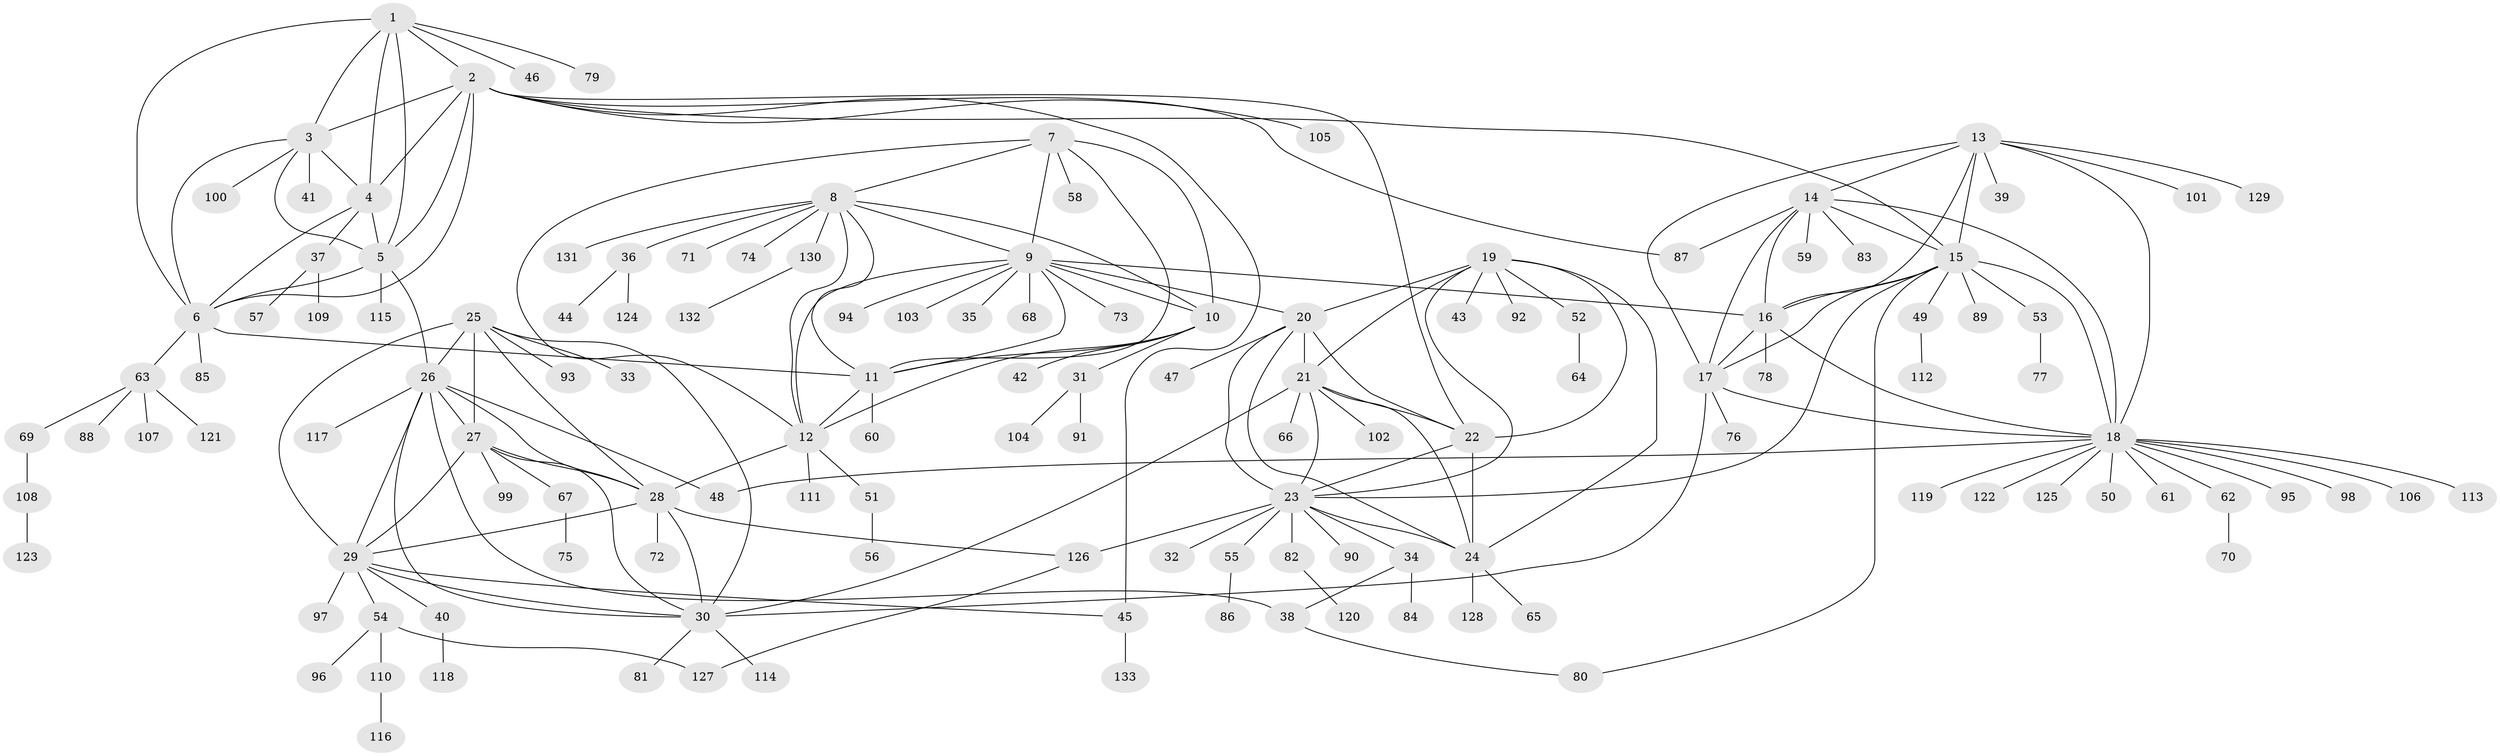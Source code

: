 // Generated by graph-tools (version 1.1) at 2025/26/03/09/25 03:26:43]
// undirected, 133 vertices, 195 edges
graph export_dot {
graph [start="1"]
  node [color=gray90,style=filled];
  1;
  2;
  3;
  4;
  5;
  6;
  7;
  8;
  9;
  10;
  11;
  12;
  13;
  14;
  15;
  16;
  17;
  18;
  19;
  20;
  21;
  22;
  23;
  24;
  25;
  26;
  27;
  28;
  29;
  30;
  31;
  32;
  33;
  34;
  35;
  36;
  37;
  38;
  39;
  40;
  41;
  42;
  43;
  44;
  45;
  46;
  47;
  48;
  49;
  50;
  51;
  52;
  53;
  54;
  55;
  56;
  57;
  58;
  59;
  60;
  61;
  62;
  63;
  64;
  65;
  66;
  67;
  68;
  69;
  70;
  71;
  72;
  73;
  74;
  75;
  76;
  77;
  78;
  79;
  80;
  81;
  82;
  83;
  84;
  85;
  86;
  87;
  88;
  89;
  90;
  91;
  92;
  93;
  94;
  95;
  96;
  97;
  98;
  99;
  100;
  101;
  102;
  103;
  104;
  105;
  106;
  107;
  108;
  109;
  110;
  111;
  112;
  113;
  114;
  115;
  116;
  117;
  118;
  119;
  120;
  121;
  122;
  123;
  124;
  125;
  126;
  127;
  128;
  129;
  130;
  131;
  132;
  133;
  1 -- 2;
  1 -- 3;
  1 -- 4;
  1 -- 5;
  1 -- 6;
  1 -- 46;
  1 -- 79;
  2 -- 3;
  2 -- 4;
  2 -- 5;
  2 -- 6;
  2 -- 15;
  2 -- 22;
  2 -- 45;
  2 -- 87;
  2 -- 105;
  3 -- 4;
  3 -- 5;
  3 -- 6;
  3 -- 41;
  3 -- 100;
  4 -- 5;
  4 -- 6;
  4 -- 37;
  5 -- 6;
  5 -- 26;
  5 -- 115;
  6 -- 11;
  6 -- 63;
  6 -- 85;
  7 -- 8;
  7 -- 9;
  7 -- 10;
  7 -- 11;
  7 -- 12;
  7 -- 58;
  8 -- 9;
  8 -- 10;
  8 -- 11;
  8 -- 12;
  8 -- 36;
  8 -- 71;
  8 -- 74;
  8 -- 130;
  8 -- 131;
  9 -- 10;
  9 -- 11;
  9 -- 12;
  9 -- 16;
  9 -- 20;
  9 -- 35;
  9 -- 68;
  9 -- 73;
  9 -- 94;
  9 -- 103;
  10 -- 11;
  10 -- 12;
  10 -- 31;
  10 -- 42;
  11 -- 12;
  11 -- 60;
  12 -- 28;
  12 -- 51;
  12 -- 111;
  13 -- 14;
  13 -- 15;
  13 -- 16;
  13 -- 17;
  13 -- 18;
  13 -- 39;
  13 -- 101;
  13 -- 129;
  14 -- 15;
  14 -- 16;
  14 -- 17;
  14 -- 18;
  14 -- 59;
  14 -- 83;
  14 -- 87;
  15 -- 16;
  15 -- 17;
  15 -- 18;
  15 -- 23;
  15 -- 49;
  15 -- 53;
  15 -- 80;
  15 -- 89;
  16 -- 17;
  16 -- 18;
  16 -- 78;
  17 -- 18;
  17 -- 30;
  17 -- 76;
  18 -- 48;
  18 -- 50;
  18 -- 61;
  18 -- 62;
  18 -- 95;
  18 -- 98;
  18 -- 106;
  18 -- 113;
  18 -- 119;
  18 -- 122;
  18 -- 125;
  19 -- 20;
  19 -- 21;
  19 -- 22;
  19 -- 23;
  19 -- 24;
  19 -- 43;
  19 -- 52;
  19 -- 92;
  20 -- 21;
  20 -- 22;
  20 -- 23;
  20 -- 24;
  20 -- 47;
  21 -- 22;
  21 -- 23;
  21 -- 24;
  21 -- 30;
  21 -- 66;
  21 -- 102;
  22 -- 23;
  22 -- 24;
  23 -- 24;
  23 -- 32;
  23 -- 34;
  23 -- 55;
  23 -- 82;
  23 -- 90;
  23 -- 126;
  24 -- 65;
  24 -- 128;
  25 -- 26;
  25 -- 27;
  25 -- 28;
  25 -- 29;
  25 -- 30;
  25 -- 33;
  25 -- 93;
  26 -- 27;
  26 -- 28;
  26 -- 29;
  26 -- 30;
  26 -- 38;
  26 -- 48;
  26 -- 117;
  27 -- 28;
  27 -- 29;
  27 -- 30;
  27 -- 67;
  27 -- 99;
  28 -- 29;
  28 -- 30;
  28 -- 72;
  28 -- 126;
  29 -- 30;
  29 -- 40;
  29 -- 45;
  29 -- 54;
  29 -- 97;
  30 -- 81;
  30 -- 114;
  31 -- 91;
  31 -- 104;
  34 -- 38;
  34 -- 84;
  36 -- 44;
  36 -- 124;
  37 -- 57;
  37 -- 109;
  38 -- 80;
  40 -- 118;
  45 -- 133;
  49 -- 112;
  51 -- 56;
  52 -- 64;
  53 -- 77;
  54 -- 96;
  54 -- 110;
  54 -- 127;
  55 -- 86;
  62 -- 70;
  63 -- 69;
  63 -- 88;
  63 -- 107;
  63 -- 121;
  67 -- 75;
  69 -- 108;
  82 -- 120;
  108 -- 123;
  110 -- 116;
  126 -- 127;
  130 -- 132;
}
